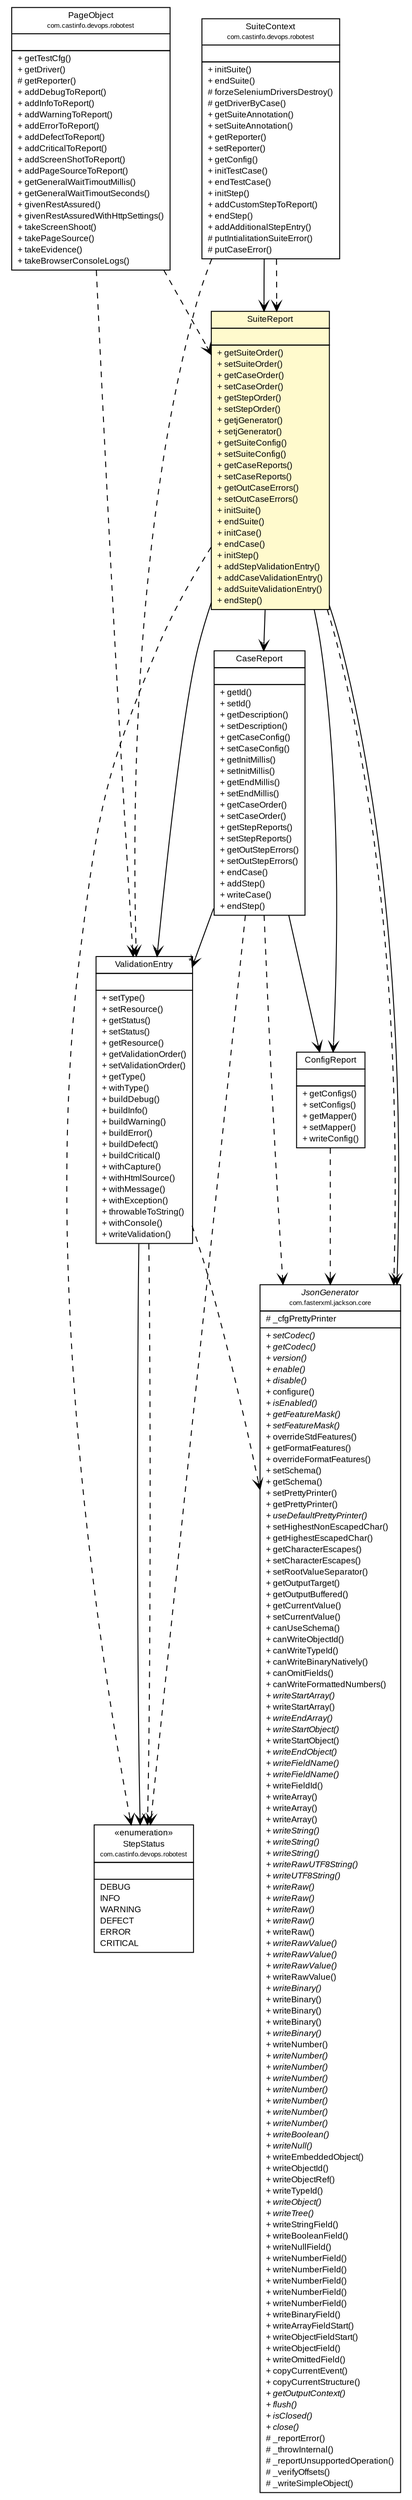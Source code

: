 #!/usr/local/bin/dot
#
# Class diagram 
# Generated by UMLGraph version R5_6-24-gf6e263 (http://www.umlgraph.org/)
#

digraph G {
	edge [fontname="arial",fontsize=10,labelfontname="arial",labelfontsize=10];
	node [fontname="arial",fontsize=10,shape=plaintext];
	nodesep=0.25;
	ranksep=0.5;
	// com.castinfo.devops.robotest.SuiteContext
	c2276 [label=<<table title="com.castinfo.devops.robotest.SuiteContext" border="0" cellborder="1" cellspacing="0" cellpadding="2" port="p" href="../SuiteContext.html">
		<tr><td><table border="0" cellspacing="0" cellpadding="1">
<tr><td align="center" balign="center"> SuiteContext </td></tr>
<tr><td align="center" balign="center"><font point-size="7.0"> com.castinfo.devops.robotest </font></td></tr>
		</table></td></tr>
		<tr><td><table border="0" cellspacing="0" cellpadding="1">
<tr><td align="left" balign="left">  </td></tr>
		</table></td></tr>
		<tr><td><table border="0" cellspacing="0" cellpadding="1">
<tr><td align="left" balign="left"> + initSuite() </td></tr>
<tr><td align="left" balign="left"> + endSuite() </td></tr>
<tr><td align="left" balign="left"> # forzeSeleniumDriversDestroy() </td></tr>
<tr><td align="left" balign="left"> # getDriverByCase() </td></tr>
<tr><td align="left" balign="left"> + getSuiteAnnotation() </td></tr>
<tr><td align="left" balign="left"> + setSuiteAnnotation() </td></tr>
<tr><td align="left" balign="left"> + getReporter() </td></tr>
<tr><td align="left" balign="left"> + setReporter() </td></tr>
<tr><td align="left" balign="left"> + getConfig() </td></tr>
<tr><td align="left" balign="left"> + initTestCase() </td></tr>
<tr><td align="left" balign="left"> + endTestCase() </td></tr>
<tr><td align="left" balign="left"> + initStep() </td></tr>
<tr><td align="left" balign="left"> + addCustomStepToReport() </td></tr>
<tr><td align="left" balign="left"> + endStep() </td></tr>
<tr><td align="left" balign="left"> + addAdditionalStepEntry() </td></tr>
<tr><td align="left" balign="left"> # putIntialitationSuiteError() </td></tr>
<tr><td align="left" balign="left"> # putCaseError() </td></tr>
		</table></td></tr>
		</table>>, URL="../SuiteContext.html", fontname="arial", fontcolor="black", fontsize=9.0];
	// com.castinfo.devops.robotest.StepStatus
	c2277 [label=<<table title="com.castinfo.devops.robotest.StepStatus" border="0" cellborder="1" cellspacing="0" cellpadding="2" port="p" href="../StepStatus.html">
		<tr><td><table border="0" cellspacing="0" cellpadding="1">
<tr><td align="center" balign="center"> &#171;enumeration&#187; </td></tr>
<tr><td align="center" balign="center"> StepStatus </td></tr>
<tr><td align="center" balign="center"><font point-size="7.0"> com.castinfo.devops.robotest </font></td></tr>
		</table></td></tr>
		<tr><td><table border="0" cellspacing="0" cellpadding="1">
<tr><td align="left" balign="left">  </td></tr>
		</table></td></tr>
		<tr><td><table border="0" cellspacing="0" cellpadding="1">
<tr><td align="left" balign="left"> DEBUG </td></tr>
<tr><td align="left" balign="left"> INFO </td></tr>
<tr><td align="left" balign="left"> WARNING </td></tr>
<tr><td align="left" balign="left"> DEFECT </td></tr>
<tr><td align="left" balign="left"> ERROR </td></tr>
<tr><td align="left" balign="left"> CRITICAL </td></tr>
		</table></td></tr>
		</table>>, URL="../StepStatus.html", fontname="arial", fontcolor="black", fontsize=9.0];
	// com.castinfo.devops.robotest.PageObject
	c2281 [label=<<table title="com.castinfo.devops.robotest.PageObject" border="0" cellborder="1" cellspacing="0" cellpadding="2" port="p" href="../PageObject.html">
		<tr><td><table border="0" cellspacing="0" cellpadding="1">
<tr><td align="center" balign="center"> PageObject </td></tr>
<tr><td align="center" balign="center"><font point-size="7.0"> com.castinfo.devops.robotest </font></td></tr>
		</table></td></tr>
		<tr><td><table border="0" cellspacing="0" cellpadding="1">
<tr><td align="left" balign="left">  </td></tr>
		</table></td></tr>
		<tr><td><table border="0" cellspacing="0" cellpadding="1">
<tr><td align="left" balign="left"> + getTestCfg() </td></tr>
<tr><td align="left" balign="left"> + getDriver() </td></tr>
<tr><td align="left" balign="left"> # getReporter() </td></tr>
<tr><td align="left" balign="left"> + addDebugToReport() </td></tr>
<tr><td align="left" balign="left"> + addInfoToReport() </td></tr>
<tr><td align="left" balign="left"> + addWarningToReport() </td></tr>
<tr><td align="left" balign="left"> + addErrorToReport() </td></tr>
<tr><td align="left" balign="left"> + addDefectToReport() </td></tr>
<tr><td align="left" balign="left"> + addCriticalToReport() </td></tr>
<tr><td align="left" balign="left"> + addScreenShotToReport() </td></tr>
<tr><td align="left" balign="left"> + addPageSourceToReport() </td></tr>
<tr><td align="left" balign="left"> + getGeneralWaitTimoutMillis() </td></tr>
<tr><td align="left" balign="left"> + getGeneralWaitTimoutSeconds() </td></tr>
<tr><td align="left" balign="left"> + givenRestAssured() </td></tr>
<tr><td align="left" balign="left"> + givenRestAssuredWithHttpSettings() </td></tr>
<tr><td align="left" balign="left"> + takeScreenShoot() </td></tr>
<tr><td align="left" balign="left"> + takePageSource() </td></tr>
<tr><td align="left" balign="left"> + takeEvidence() </td></tr>
<tr><td align="left" balign="left"> + takeBrowserConsoleLogs() </td></tr>
		</table></td></tr>
		</table>>, URL="../PageObject.html", fontname="arial", fontcolor="black", fontsize=9.0];
	// com.castinfo.devops.robotest.report.ValidationEntry
	c2283 [label=<<table title="com.castinfo.devops.robotest.report.ValidationEntry" border="0" cellborder="1" cellspacing="0" cellpadding="2" port="p" href="./ValidationEntry.html">
		<tr><td><table border="0" cellspacing="0" cellpadding="1">
<tr><td align="center" balign="center"> ValidationEntry </td></tr>
		</table></td></tr>
		<tr><td><table border="0" cellspacing="0" cellpadding="1">
<tr><td align="left" balign="left">  </td></tr>
		</table></td></tr>
		<tr><td><table border="0" cellspacing="0" cellpadding="1">
<tr><td align="left" balign="left"> + setType() </td></tr>
<tr><td align="left" balign="left"> + setResource() </td></tr>
<tr><td align="left" balign="left"> + getStatus() </td></tr>
<tr><td align="left" balign="left"> + setStatus() </td></tr>
<tr><td align="left" balign="left"> + getResource() </td></tr>
<tr><td align="left" balign="left"> + getValidationOrder() </td></tr>
<tr><td align="left" balign="left"> + setValidationOrder() </td></tr>
<tr><td align="left" balign="left"> + getType() </td></tr>
<tr><td align="left" balign="left"> + withType() </td></tr>
<tr><td align="left" balign="left"> + buildDebug() </td></tr>
<tr><td align="left" balign="left"> + buildInfo() </td></tr>
<tr><td align="left" balign="left"> + buildWarning() </td></tr>
<tr><td align="left" balign="left"> + buildError() </td></tr>
<tr><td align="left" balign="left"> + buildDefect() </td></tr>
<tr><td align="left" balign="left"> + buildCritical() </td></tr>
<tr><td align="left" balign="left"> + withCapture() </td></tr>
<tr><td align="left" balign="left"> + withHtmlSource() </td></tr>
<tr><td align="left" balign="left"> + withMessage() </td></tr>
<tr><td align="left" balign="left"> + withException() </td></tr>
<tr><td align="left" balign="left"> + throwableToString() </td></tr>
<tr><td align="left" balign="left"> + withConsole() </td></tr>
<tr><td align="left" balign="left"> + writeValidation() </td></tr>
		</table></td></tr>
		</table>>, URL="./ValidationEntry.html", fontname="arial", fontcolor="black", fontsize=9.0];
	// com.castinfo.devops.robotest.report.SuiteReport
	c2285 [label=<<table title="com.castinfo.devops.robotest.report.SuiteReport" border="0" cellborder="1" cellspacing="0" cellpadding="2" port="p" bgcolor="lemonChiffon" href="./SuiteReport.html">
		<tr><td><table border="0" cellspacing="0" cellpadding="1">
<tr><td align="center" balign="center"> SuiteReport </td></tr>
		</table></td></tr>
		<tr><td><table border="0" cellspacing="0" cellpadding="1">
<tr><td align="left" balign="left">  </td></tr>
		</table></td></tr>
		<tr><td><table border="0" cellspacing="0" cellpadding="1">
<tr><td align="left" balign="left"> + getSuiteOrder() </td></tr>
<tr><td align="left" balign="left"> + setSuiteOrder() </td></tr>
<tr><td align="left" balign="left"> + getCaseOrder() </td></tr>
<tr><td align="left" balign="left"> + setCaseOrder() </td></tr>
<tr><td align="left" balign="left"> + getStepOrder() </td></tr>
<tr><td align="left" balign="left"> + setStepOrder() </td></tr>
<tr><td align="left" balign="left"> + getjGenerator() </td></tr>
<tr><td align="left" balign="left"> + setjGenerator() </td></tr>
<tr><td align="left" balign="left"> + getSuiteConfig() </td></tr>
<tr><td align="left" balign="left"> + setSuiteConfig() </td></tr>
<tr><td align="left" balign="left"> + getCaseReports() </td></tr>
<tr><td align="left" balign="left"> + setCaseReports() </td></tr>
<tr><td align="left" balign="left"> + getOutCaseErrors() </td></tr>
<tr><td align="left" balign="left"> + setOutCaseErrors() </td></tr>
<tr><td align="left" balign="left"> + initSuite() </td></tr>
<tr><td align="left" balign="left"> + endSuite() </td></tr>
<tr><td align="left" balign="left"> + initCase() </td></tr>
<tr><td align="left" balign="left"> + endCase() </td></tr>
<tr><td align="left" balign="left"> + initStep() </td></tr>
<tr><td align="left" balign="left"> + addStepValidationEntry() </td></tr>
<tr><td align="left" balign="left"> + addCaseValidationEntry() </td></tr>
<tr><td align="left" balign="left"> + addSuiteValidationEntry() </td></tr>
<tr><td align="left" balign="left"> + endStep() </td></tr>
		</table></td></tr>
		</table>>, URL="./SuiteReport.html", fontname="arial", fontcolor="black", fontsize=9.0];
	// com.castinfo.devops.robotest.report.ConfigReport
	c2288 [label=<<table title="com.castinfo.devops.robotest.report.ConfigReport" border="0" cellborder="1" cellspacing="0" cellpadding="2" port="p" href="./ConfigReport.html">
		<tr><td><table border="0" cellspacing="0" cellpadding="1">
<tr><td align="center" balign="center"> ConfigReport </td></tr>
		</table></td></tr>
		<tr><td><table border="0" cellspacing="0" cellpadding="1">
<tr><td align="left" balign="left">  </td></tr>
		</table></td></tr>
		<tr><td><table border="0" cellspacing="0" cellpadding="1">
<tr><td align="left" balign="left"> + getConfigs() </td></tr>
<tr><td align="left" balign="left"> + setConfigs() </td></tr>
<tr><td align="left" balign="left"> + getMapper() </td></tr>
<tr><td align="left" balign="left"> + setMapper() </td></tr>
<tr><td align="left" balign="left"> + writeConfig() </td></tr>
		</table></td></tr>
		</table>>, URL="./ConfigReport.html", fontname="arial", fontcolor="black", fontsize=9.0];
	// com.castinfo.devops.robotest.report.CaseReport
	c2290 [label=<<table title="com.castinfo.devops.robotest.report.CaseReport" border="0" cellborder="1" cellspacing="0" cellpadding="2" port="p" href="./CaseReport.html">
		<tr><td><table border="0" cellspacing="0" cellpadding="1">
<tr><td align="center" balign="center"> CaseReport </td></tr>
		</table></td></tr>
		<tr><td><table border="0" cellspacing="0" cellpadding="1">
<tr><td align="left" balign="left">  </td></tr>
		</table></td></tr>
		<tr><td><table border="0" cellspacing="0" cellpadding="1">
<tr><td align="left" balign="left"> + getId() </td></tr>
<tr><td align="left" balign="left"> + setId() </td></tr>
<tr><td align="left" balign="left"> + getDescription() </td></tr>
<tr><td align="left" balign="left"> + setDescription() </td></tr>
<tr><td align="left" balign="left"> + getCaseConfig() </td></tr>
<tr><td align="left" balign="left"> + setCaseConfig() </td></tr>
<tr><td align="left" balign="left"> + getInitMillis() </td></tr>
<tr><td align="left" balign="left"> + setInitMillis() </td></tr>
<tr><td align="left" balign="left"> + getEndMillis() </td></tr>
<tr><td align="left" balign="left"> + setEndMillis() </td></tr>
<tr><td align="left" balign="left"> + getCaseOrder() </td></tr>
<tr><td align="left" balign="left"> + setCaseOrder() </td></tr>
<tr><td align="left" balign="left"> + getStepReports() </td></tr>
<tr><td align="left" balign="left"> + setStepReports() </td></tr>
<tr><td align="left" balign="left"> + getOutStepErrors() </td></tr>
<tr><td align="left" balign="left"> + setOutStepErrors() </td></tr>
<tr><td align="left" balign="left"> + endCase() </td></tr>
<tr><td align="left" balign="left"> + addStep() </td></tr>
<tr><td align="left" balign="left"> + writeCase() </td></tr>
<tr><td align="left" balign="left"> + endStep() </td></tr>
		</table></td></tr>
		</table>>, URL="./CaseReport.html", fontname="arial", fontcolor="black", fontsize=9.0];
	// com.castinfo.devops.robotest.SuiteContext NAVASSOC com.castinfo.devops.robotest.report.SuiteReport
	c2276:p -> c2285:p [taillabel="", label="", headlabel="", fontname="arial", fontcolor="black", fontsize=10.0, color="black", arrowhead=open];
	// com.castinfo.devops.robotest.report.ValidationEntry NAVASSOC com.castinfo.devops.robotest.StepStatus
	c2283:p -> c2277:p [taillabel="", label="", headlabel="", fontname="arial", fontcolor="black", fontsize=10.0, color="black", arrowhead=open];
	// com.castinfo.devops.robotest.report.SuiteReport NAVASSOC com.fasterxml.jackson.core.JsonGenerator
	c2285:p -> c2298:p [taillabel="", label="", headlabel="", fontname="arial", fontcolor="black", fontsize=10.0, color="black", arrowhead=open];
	// com.castinfo.devops.robotest.report.SuiteReport NAVASSOC com.castinfo.devops.robotest.report.ConfigReport
	c2285:p -> c2288:p [taillabel="", label="", headlabel="", fontname="arial", fontcolor="black", fontsize=10.0, color="black", arrowhead=open];
	// com.castinfo.devops.robotest.report.SuiteReport NAVASSOC com.castinfo.devops.robotest.report.CaseReport
	c2285:p -> c2290:p [taillabel="", label="", headlabel="*", fontname="arial", fontcolor="black", fontsize=10.0, color="black", arrowhead=open];
	// com.castinfo.devops.robotest.report.SuiteReport NAVASSOC com.castinfo.devops.robotest.report.ValidationEntry
	c2285:p -> c2283:p [taillabel="", label="", headlabel="*", fontname="arial", fontcolor="black", fontsize=10.0, color="black", arrowhead=open];
	// com.castinfo.devops.robotest.report.CaseReport NAVASSOC com.castinfo.devops.robotest.report.ConfigReport
	c2290:p -> c2288:p [taillabel="", label="", headlabel="", fontname="arial", fontcolor="black", fontsize=10.0, color="black", arrowhead=open];
	// com.castinfo.devops.robotest.report.CaseReport NAVASSOC com.castinfo.devops.robotest.report.ValidationEntry
	c2290:p -> c2283:p [taillabel="", label="", headlabel="*", fontname="arial", fontcolor="black", fontsize=10.0, color="black", arrowhead=open];
	// com.castinfo.devops.robotest.SuiteContext DEPEND com.castinfo.devops.robotest.report.ValidationEntry
	c2276:p -> c2283:p [taillabel="", label="", headlabel="", fontname="arial", fontcolor="black", fontsize=10.0, color="black", arrowhead=open, style=dashed];
	// com.castinfo.devops.robotest.SuiteContext DEPEND com.castinfo.devops.robotest.report.SuiteReport
	c2276:p -> c2285:p [taillabel="", label="", headlabel="", fontname="arial", fontcolor="black", fontsize=10.0, color="black", arrowhead=open, style=dashed];
	// com.castinfo.devops.robotest.PageObject DEPEND com.castinfo.devops.robotest.report.ValidationEntry
	c2281:p -> c2283:p [taillabel="", label="", headlabel="", fontname="arial", fontcolor="black", fontsize=10.0, color="black", arrowhead=open, style=dashed];
	// com.castinfo.devops.robotest.PageObject DEPEND com.castinfo.devops.robotest.report.SuiteReport
	c2281:p -> c2285:p [taillabel="", label="", headlabel="", fontname="arial", fontcolor="black", fontsize=10.0, color="black", arrowhead=open, style=dashed];
	// com.castinfo.devops.robotest.report.ValidationEntry DEPEND com.fasterxml.jackson.core.JsonGenerator
	c2283:p -> c2298:p [taillabel="", label="", headlabel="", fontname="arial", fontcolor="black", fontsize=10.0, color="black", arrowhead=open, style=dashed];
	// com.castinfo.devops.robotest.report.ValidationEntry DEPEND com.castinfo.devops.robotest.StepStatus
	c2283:p -> c2277:p [taillabel="", label="", headlabel="", fontname="arial", fontcolor="black", fontsize=10.0, color="black", arrowhead=open, style=dashed];
	// com.castinfo.devops.robotest.report.SuiteReport DEPEND com.fasterxml.jackson.core.JsonGenerator
	c2285:p -> c2298:p [taillabel="", label="", headlabel="", fontname="arial", fontcolor="black", fontsize=10.0, color="black", arrowhead=open, style=dashed];
	// com.castinfo.devops.robotest.report.SuiteReport DEPEND com.castinfo.devops.robotest.StepStatus
	c2285:p -> c2277:p [taillabel="", label="", headlabel="", fontname="arial", fontcolor="black", fontsize=10.0, color="black", arrowhead=open, style=dashed];
	// com.castinfo.devops.robotest.report.ConfigReport DEPEND com.fasterxml.jackson.core.JsonGenerator
	c2288:p -> c2298:p [taillabel="", label="", headlabel="", fontname="arial", fontcolor="black", fontsize=10.0, color="black", arrowhead=open, style=dashed];
	// com.castinfo.devops.robotest.report.CaseReport DEPEND com.fasterxml.jackson.core.JsonGenerator
	c2290:p -> c2298:p [taillabel="", label="", headlabel="", fontname="arial", fontcolor="black", fontsize=10.0, color="black", arrowhead=open, style=dashed];
	// com.castinfo.devops.robotest.report.CaseReport DEPEND com.castinfo.devops.robotest.StepStatus
	c2290:p -> c2277:p [taillabel="", label="", headlabel="", fontname="arial", fontcolor="black", fontsize=10.0, color="black", arrowhead=open, style=dashed];
	// com.fasterxml.jackson.core.JsonGenerator
	c2298 [label=<<table title="com.fasterxml.jackson.core.JsonGenerator" border="0" cellborder="1" cellspacing="0" cellpadding="2" port="p" href="http://java.sun.com/j2se/1.4.2/docs/api/com/fasterxml/jackson/core/JsonGenerator.html">
		<tr><td><table border="0" cellspacing="0" cellpadding="1">
<tr><td align="center" balign="center"><font face="arial italic"> JsonGenerator </font></td></tr>
<tr><td align="center" balign="center"><font point-size="7.0"> com.fasterxml.jackson.core </font></td></tr>
		</table></td></tr>
		<tr><td><table border="0" cellspacing="0" cellpadding="1">
<tr><td align="left" balign="left"> # _cfgPrettyPrinter </td></tr>
		</table></td></tr>
		<tr><td><table border="0" cellspacing="0" cellpadding="1">
<tr><td align="left" balign="left"><font face="arial italic" point-size="9.0"> + setCodec() </font></td></tr>
<tr><td align="left" balign="left"><font face="arial italic" point-size="9.0"> + getCodec() </font></td></tr>
<tr><td align="left" balign="left"><font face="arial italic" point-size="9.0"> + version() </font></td></tr>
<tr><td align="left" balign="left"><font face="arial italic" point-size="9.0"> + enable() </font></td></tr>
<tr><td align="left" balign="left"><font face="arial italic" point-size="9.0"> + disable() </font></td></tr>
<tr><td align="left" balign="left"> + configure() </td></tr>
<tr><td align="left" balign="left"><font face="arial italic" point-size="9.0"> + isEnabled() </font></td></tr>
<tr><td align="left" balign="left"><font face="arial italic" point-size="9.0"> + getFeatureMask() </font></td></tr>
<tr><td align="left" balign="left"><font face="arial italic" point-size="9.0"> + setFeatureMask() </font></td></tr>
<tr><td align="left" balign="left"> + overrideStdFeatures() </td></tr>
<tr><td align="left" balign="left"> + getFormatFeatures() </td></tr>
<tr><td align="left" balign="left"> + overrideFormatFeatures() </td></tr>
<tr><td align="left" balign="left"> + setSchema() </td></tr>
<tr><td align="left" balign="left"> + getSchema() </td></tr>
<tr><td align="left" balign="left"> + setPrettyPrinter() </td></tr>
<tr><td align="left" balign="left"> + getPrettyPrinter() </td></tr>
<tr><td align="left" balign="left"><font face="arial italic" point-size="9.0"> + useDefaultPrettyPrinter() </font></td></tr>
<tr><td align="left" balign="left"> + setHighestNonEscapedChar() </td></tr>
<tr><td align="left" balign="left"> + getHighestEscapedChar() </td></tr>
<tr><td align="left" balign="left"> + getCharacterEscapes() </td></tr>
<tr><td align="left" balign="left"> + setCharacterEscapes() </td></tr>
<tr><td align="left" balign="left"> + setRootValueSeparator() </td></tr>
<tr><td align="left" balign="left"> + getOutputTarget() </td></tr>
<tr><td align="left" balign="left"> + getOutputBuffered() </td></tr>
<tr><td align="left" balign="left"> + getCurrentValue() </td></tr>
<tr><td align="left" balign="left"> + setCurrentValue() </td></tr>
<tr><td align="left" balign="left"> + canUseSchema() </td></tr>
<tr><td align="left" balign="left"> + canWriteObjectId() </td></tr>
<tr><td align="left" balign="left"> + canWriteTypeId() </td></tr>
<tr><td align="left" balign="left"> + canWriteBinaryNatively() </td></tr>
<tr><td align="left" balign="left"> + canOmitFields() </td></tr>
<tr><td align="left" balign="left"> + canWriteFormattedNumbers() </td></tr>
<tr><td align="left" balign="left"><font face="arial italic" point-size="9.0"> + writeStartArray() </font></td></tr>
<tr><td align="left" balign="left"> + writeStartArray() </td></tr>
<tr><td align="left" balign="left"><font face="arial italic" point-size="9.0"> + writeEndArray() </font></td></tr>
<tr><td align="left" balign="left"><font face="arial italic" point-size="9.0"> + writeStartObject() </font></td></tr>
<tr><td align="left" balign="left"> + writeStartObject() </td></tr>
<tr><td align="left" balign="left"><font face="arial italic" point-size="9.0"> + writeEndObject() </font></td></tr>
<tr><td align="left" balign="left"><font face="arial italic" point-size="9.0"> + writeFieldName() </font></td></tr>
<tr><td align="left" balign="left"><font face="arial italic" point-size="9.0"> + writeFieldName() </font></td></tr>
<tr><td align="left" balign="left"> + writeFieldId() </td></tr>
<tr><td align="left" balign="left"> + writeArray() </td></tr>
<tr><td align="left" balign="left"> + writeArray() </td></tr>
<tr><td align="left" balign="left"> + writeArray() </td></tr>
<tr><td align="left" balign="left"><font face="arial italic" point-size="9.0"> + writeString() </font></td></tr>
<tr><td align="left" balign="left"><font face="arial italic" point-size="9.0"> + writeString() </font></td></tr>
<tr><td align="left" balign="left"><font face="arial italic" point-size="9.0"> + writeString() </font></td></tr>
<tr><td align="left" balign="left"><font face="arial italic" point-size="9.0"> + writeRawUTF8String() </font></td></tr>
<tr><td align="left" balign="left"><font face="arial italic" point-size="9.0"> + writeUTF8String() </font></td></tr>
<tr><td align="left" balign="left"><font face="arial italic" point-size="9.0"> + writeRaw() </font></td></tr>
<tr><td align="left" balign="left"><font face="arial italic" point-size="9.0"> + writeRaw() </font></td></tr>
<tr><td align="left" balign="left"><font face="arial italic" point-size="9.0"> + writeRaw() </font></td></tr>
<tr><td align="left" balign="left"><font face="arial italic" point-size="9.0"> + writeRaw() </font></td></tr>
<tr><td align="left" balign="left"> + writeRaw() </td></tr>
<tr><td align="left" balign="left"><font face="arial italic" point-size="9.0"> + writeRawValue() </font></td></tr>
<tr><td align="left" balign="left"><font face="arial italic" point-size="9.0"> + writeRawValue() </font></td></tr>
<tr><td align="left" balign="left"><font face="arial italic" point-size="9.0"> + writeRawValue() </font></td></tr>
<tr><td align="left" balign="left"> + writeRawValue() </td></tr>
<tr><td align="left" balign="left"><font face="arial italic" point-size="9.0"> + writeBinary() </font></td></tr>
<tr><td align="left" balign="left"> + writeBinary() </td></tr>
<tr><td align="left" balign="left"> + writeBinary() </td></tr>
<tr><td align="left" balign="left"> + writeBinary() </td></tr>
<tr><td align="left" balign="left"><font face="arial italic" point-size="9.0"> + writeBinary() </font></td></tr>
<tr><td align="left" balign="left"> + writeNumber() </td></tr>
<tr><td align="left" balign="left"><font face="arial italic" point-size="9.0"> + writeNumber() </font></td></tr>
<tr><td align="left" balign="left"><font face="arial italic" point-size="9.0"> + writeNumber() </font></td></tr>
<tr><td align="left" balign="left"><font face="arial italic" point-size="9.0"> + writeNumber() </font></td></tr>
<tr><td align="left" balign="left"><font face="arial italic" point-size="9.0"> + writeNumber() </font></td></tr>
<tr><td align="left" balign="left"><font face="arial italic" point-size="9.0"> + writeNumber() </font></td></tr>
<tr><td align="left" balign="left"><font face="arial italic" point-size="9.0"> + writeNumber() </font></td></tr>
<tr><td align="left" balign="left"><font face="arial italic" point-size="9.0"> + writeNumber() </font></td></tr>
<tr><td align="left" balign="left"><font face="arial italic" point-size="9.0"> + writeBoolean() </font></td></tr>
<tr><td align="left" balign="left"><font face="arial italic" point-size="9.0"> + writeNull() </font></td></tr>
<tr><td align="left" balign="left"> + writeEmbeddedObject() </td></tr>
<tr><td align="left" balign="left"> + writeObjectId() </td></tr>
<tr><td align="left" balign="left"> + writeObjectRef() </td></tr>
<tr><td align="left" balign="left"> + writeTypeId() </td></tr>
<tr><td align="left" balign="left"><font face="arial italic" point-size="9.0"> + writeObject() </font></td></tr>
<tr><td align="left" balign="left"><font face="arial italic" point-size="9.0"> + writeTree() </font></td></tr>
<tr><td align="left" balign="left"> + writeStringField() </td></tr>
<tr><td align="left" balign="left"> + writeBooleanField() </td></tr>
<tr><td align="left" balign="left"> + writeNullField() </td></tr>
<tr><td align="left" balign="left"> + writeNumberField() </td></tr>
<tr><td align="left" balign="left"> + writeNumberField() </td></tr>
<tr><td align="left" balign="left"> + writeNumberField() </td></tr>
<tr><td align="left" balign="left"> + writeNumberField() </td></tr>
<tr><td align="left" balign="left"> + writeNumberField() </td></tr>
<tr><td align="left" balign="left"> + writeBinaryField() </td></tr>
<tr><td align="left" balign="left"> + writeArrayFieldStart() </td></tr>
<tr><td align="left" balign="left"> + writeObjectFieldStart() </td></tr>
<tr><td align="left" balign="left"> + writeObjectField() </td></tr>
<tr><td align="left" balign="left"> + writeOmittedField() </td></tr>
<tr><td align="left" balign="left"> + copyCurrentEvent() </td></tr>
<tr><td align="left" balign="left"> + copyCurrentStructure() </td></tr>
<tr><td align="left" balign="left"><font face="arial italic" point-size="9.0"> + getOutputContext() </font></td></tr>
<tr><td align="left" balign="left"><font face="arial italic" point-size="9.0"> + flush() </font></td></tr>
<tr><td align="left" balign="left"><font face="arial italic" point-size="9.0"> + isClosed() </font></td></tr>
<tr><td align="left" balign="left"><font face="arial italic" point-size="9.0"> + close() </font></td></tr>
<tr><td align="left" balign="left"> # _reportError() </td></tr>
<tr><td align="left" balign="left"> # _throwInternal() </td></tr>
<tr><td align="left" balign="left"> # _reportUnsupportedOperation() </td></tr>
<tr><td align="left" balign="left"> # _verifyOffsets() </td></tr>
<tr><td align="left" balign="left"> # _writeSimpleObject() </td></tr>
		</table></td></tr>
		</table>>, URL="http://java.sun.com/j2se/1.4.2/docs/api/com/fasterxml/jackson/core/JsonGenerator.html", fontname="arial", fontcolor="black", fontsize=9.0];
}

